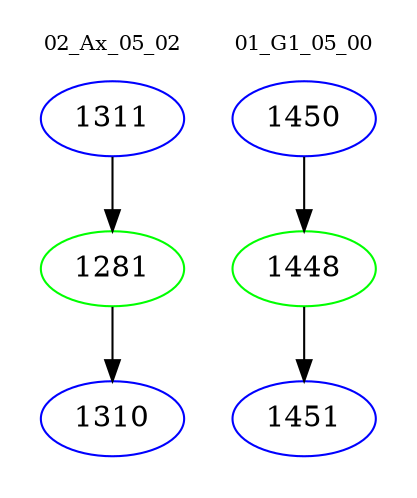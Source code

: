 digraph{
subgraph cluster_0 {
color = white
label = "02_Ax_05_02";
fontsize=10;
T0_1311 [label="1311", color="blue"]
T0_1311 -> T0_1281 [color="black"]
T0_1281 [label="1281", color="green"]
T0_1281 -> T0_1310 [color="black"]
T0_1310 [label="1310", color="blue"]
}
subgraph cluster_1 {
color = white
label = "01_G1_05_00";
fontsize=10;
T1_1450 [label="1450", color="blue"]
T1_1450 -> T1_1448 [color="black"]
T1_1448 [label="1448", color="green"]
T1_1448 -> T1_1451 [color="black"]
T1_1451 [label="1451", color="blue"]
}
}
